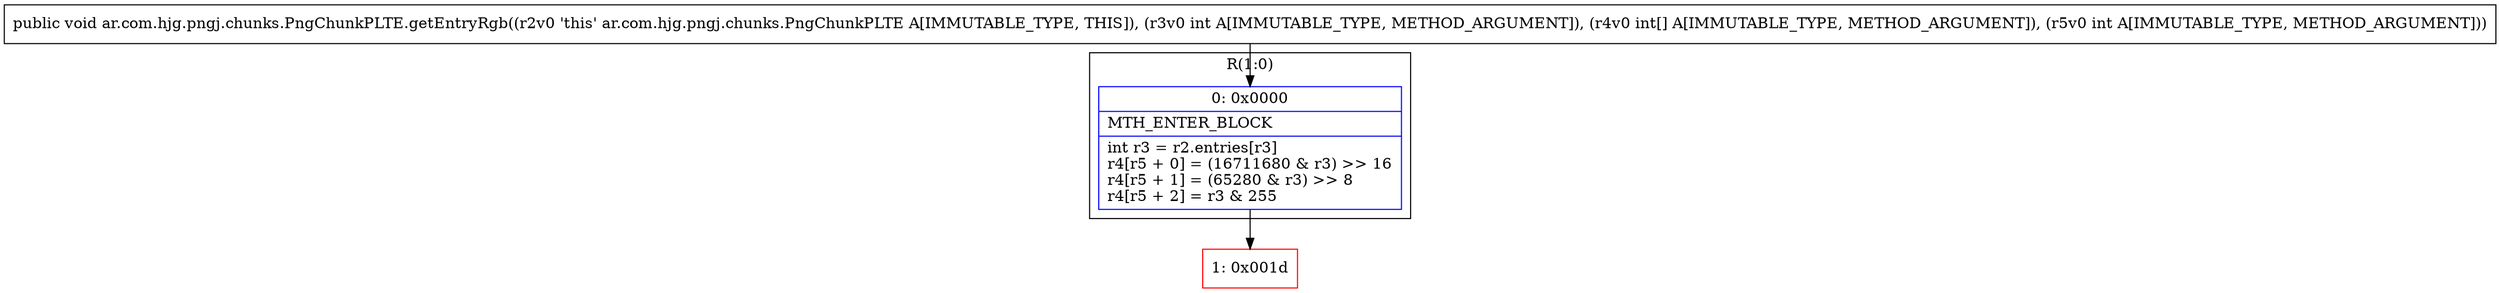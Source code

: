 digraph "CFG forar.com.hjg.pngj.chunks.PngChunkPLTE.getEntryRgb(I[II)V" {
subgraph cluster_Region_1784275412 {
label = "R(1:0)";
node [shape=record,color=blue];
Node_0 [shape=record,label="{0\:\ 0x0000|MTH_ENTER_BLOCK\l|int r3 = r2.entries[r3]\lr4[r5 + 0] = (16711680 & r3) \>\> 16\lr4[r5 + 1] = (65280 & r3) \>\> 8\lr4[r5 + 2] = r3 & 255\l}"];
}
Node_1 [shape=record,color=red,label="{1\:\ 0x001d}"];
MethodNode[shape=record,label="{public void ar.com.hjg.pngj.chunks.PngChunkPLTE.getEntryRgb((r2v0 'this' ar.com.hjg.pngj.chunks.PngChunkPLTE A[IMMUTABLE_TYPE, THIS]), (r3v0 int A[IMMUTABLE_TYPE, METHOD_ARGUMENT]), (r4v0 int[] A[IMMUTABLE_TYPE, METHOD_ARGUMENT]), (r5v0 int A[IMMUTABLE_TYPE, METHOD_ARGUMENT])) }"];
MethodNode -> Node_0;
Node_0 -> Node_1;
}


